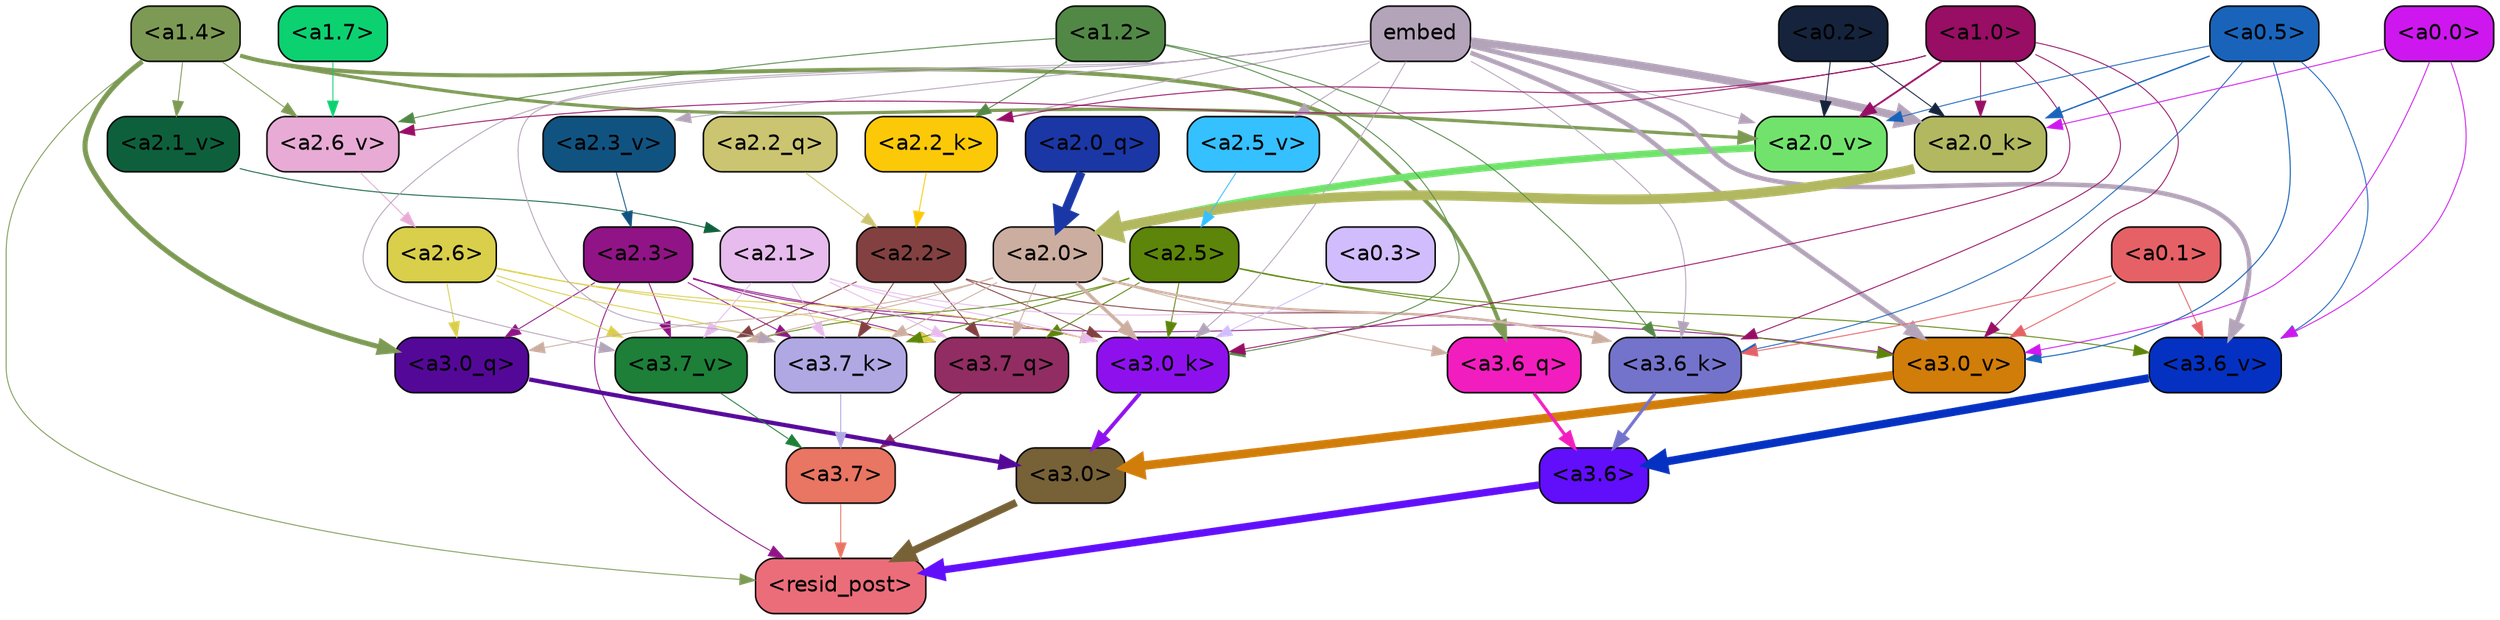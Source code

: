 strict digraph "" {
	graph [bgcolor=transparent,
		layout=dot,
		overlap=false,
		splines=true
	];
	"<a3.7>"	[color=black,
		fillcolor="#e97563",
		fontname=Helvetica,
		shape=box,
		style="filled, rounded"];
	"<resid_post>"	[color=black,
		fillcolor="#eb6d7a",
		fontname=Helvetica,
		shape=box,
		style="filled, rounded"];
	"<a3.7>" -> "<resid_post>"	[color="#e97563",
		penwidth=0.6];
	"<a3.6>"	[color=black,
		fillcolor="#610efb",
		fontname=Helvetica,
		shape=box,
		style="filled, rounded"];
	"<a3.6>" -> "<resid_post>"	[color="#610efb",
		penwidth=4.753257989883423];
	"<a3.0>"	[color=black,
		fillcolor="#776137",
		fontname=Helvetica,
		shape=box,
		style="filled, rounded"];
	"<a3.0>" -> "<resid_post>"	[color="#776137",
		penwidth=4.90053927898407];
	"<a2.3>"	[color=black,
		fillcolor="#901486",
		fontname=Helvetica,
		shape=box,
		style="filled, rounded"];
	"<a2.3>" -> "<resid_post>"	[color="#901486",
		penwidth=0.6];
	"<a3.7_q>"	[color=black,
		fillcolor="#912d62",
		fontname=Helvetica,
		shape=box,
		style="filled, rounded"];
	"<a2.3>" -> "<a3.7_q>"	[color="#901486",
		penwidth=0.6];
	"<a3.0_q>"	[color=black,
		fillcolor="#540898",
		fontname=Helvetica,
		shape=box,
		style="filled, rounded"];
	"<a2.3>" -> "<a3.0_q>"	[color="#901486",
		penwidth=0.6];
	"<a3.7_k>"	[color=black,
		fillcolor="#b0a8e3",
		fontname=Helvetica,
		shape=box,
		style="filled, rounded"];
	"<a2.3>" -> "<a3.7_k>"	[color="#901486",
		penwidth=0.6];
	"<a3.0_k>"	[color=black,
		fillcolor="#8e11ed",
		fontname=Helvetica,
		shape=box,
		style="filled, rounded"];
	"<a2.3>" -> "<a3.0_k>"	[color="#901486",
		penwidth=0.6];
	"<a3.7_v>"	[color=black,
		fillcolor="#1d7f38",
		fontname=Helvetica,
		shape=box,
		style="filled, rounded"];
	"<a2.3>" -> "<a3.7_v>"	[color="#901486",
		penwidth=0.6];
	"<a3.0_v>"	[color=black,
		fillcolor="#d17d0a",
		fontname=Helvetica,
		shape=box,
		style="filled, rounded"];
	"<a2.3>" -> "<a3.0_v>"	[color="#901486",
		penwidth=0.6];
	"<a1.4>"	[color=black,
		fillcolor="#7d9a54",
		fontname=Helvetica,
		shape=box,
		style="filled, rounded"];
	"<a1.4>" -> "<resid_post>"	[color="#7d9a54",
		penwidth=0.6];
	"<a3.6_q>"	[color=black,
		fillcolor="#f21dbe",
		fontname=Helvetica,
		shape=box,
		style="filled, rounded"];
	"<a1.4>" -> "<a3.6_q>"	[color="#7d9a54",
		penwidth=2.6043437719345093];
	"<a1.4>" -> "<a3.0_q>"	[color="#7d9a54",
		penwidth=3.2779015004634857];
	"<a2.6_v>"	[color=black,
		fillcolor="#e8abd5",
		fontname=Helvetica,
		shape=box,
		style="filled, rounded"];
	"<a1.4>" -> "<a2.6_v>"	[color="#7d9a54",
		penwidth=0.6];
	"<a2.1_v>"	[color=black,
		fillcolor="#0e603d",
		fontname=Helvetica,
		shape=box,
		style="filled, rounded"];
	"<a1.4>" -> "<a2.1_v>"	[color="#7d9a54",
		penwidth=0.6];
	"<a2.0_v>"	[color=black,
		fillcolor="#71e36c",
		fontname=Helvetica,
		shape=box,
		style="filled, rounded"];
	"<a1.4>" -> "<a2.0_v>"	[color="#7d9a54",
		penwidth=2.089712530374527];
	"<a3.7_q>" -> "<a3.7>"	[color="#912d62",
		penwidth=0.6];
	"<a3.6_q>" -> "<a3.6>"	[color="#f21dbe",
		penwidth=2.091020345687866];
	"<a3.0_q>" -> "<a3.0>"	[color="#540898",
		penwidth=2.7421876192092896];
	"<a3.7_k>" -> "<a3.7>"	[color="#b0a8e3",
		penwidth=0.6];
	"<a3.6_k>"	[color=black,
		fillcolor="#7473cc",
		fontname=Helvetica,
		shape=box,
		style="filled, rounded"];
	"<a3.6_k>" -> "<a3.6>"	[color="#7473cc",
		penwidth=2.048597991466522];
	"<a3.0_k>" -> "<a3.0>"	[color="#8e11ed",
		penwidth=2.476402521133423];
	"<a3.7_v>" -> "<a3.7>"	[color="#1d7f38",
		penwidth=0.6];
	"<a3.6_v>"	[color=black,
		fillcolor="#0531c2",
		fontname=Helvetica,
		shape=box,
		style="filled, rounded"];
	"<a3.6_v>" -> "<a3.6>"	[color="#0531c2",
		penwidth=5.2550448179244995];
	"<a3.0_v>" -> "<a3.0>"	[color="#d17d0a",
		penwidth=5.652270674705505];
	"<a2.6>"	[color=black,
		fillcolor="#dacf4a",
		fontname=Helvetica,
		shape=box,
		style="filled, rounded"];
	"<a2.6>" -> "<a3.7_q>"	[color="#dacf4a",
		penwidth=0.6];
	"<a2.6>" -> "<a3.0_q>"	[color="#dacf4a",
		penwidth=0.6];
	"<a2.6>" -> "<a3.7_k>"	[color="#dacf4a",
		penwidth=0.6];
	"<a2.6>" -> "<a3.0_k>"	[color="#dacf4a",
		penwidth=0.6];
	"<a2.6>" -> "<a3.7_v>"	[color="#dacf4a",
		penwidth=0.6];
	"<a2.5>"	[color=black,
		fillcolor="#5c8509",
		fontname=Helvetica,
		shape=box,
		style="filled, rounded"];
	"<a2.5>" -> "<a3.7_q>"	[color="#5c8509",
		penwidth=0.6];
	"<a2.5>" -> "<a3.7_k>"	[color="#5c8509",
		penwidth=0.6];
	"<a2.5>" -> "<a3.0_k>"	[color="#5c8509",
		penwidth=0.6];
	"<a2.5>" -> "<a3.7_v>"	[color="#5c8509",
		penwidth=0.6];
	"<a2.5>" -> "<a3.6_v>"	[color="#5c8509",
		penwidth=0.6];
	"<a2.5>" -> "<a3.0_v>"	[color="#5c8509",
		penwidth=0.6];
	"<a2.2>"	[color=black,
		fillcolor="#824140",
		fontname=Helvetica,
		shape=box,
		style="filled, rounded"];
	"<a2.2>" -> "<a3.7_q>"	[color="#824140",
		penwidth=0.6];
	"<a2.2>" -> "<a3.7_k>"	[color="#824140",
		penwidth=0.6];
	"<a2.2>" -> "<a3.6_k>"	[color="#824140",
		penwidth=0.6];
	"<a2.2>" -> "<a3.0_k>"	[color="#824140",
		penwidth=0.6];
	"<a2.2>" -> "<a3.7_v>"	[color="#824140",
		penwidth=0.6];
	"<a2.1>"	[color=black,
		fillcolor="#e7bbed",
		fontname=Helvetica,
		shape=box,
		style="filled, rounded"];
	"<a2.1>" -> "<a3.7_q>"	[color="#e7bbed",
		penwidth=0.6];
	"<a2.1>" -> "<a3.7_k>"	[color="#e7bbed",
		penwidth=0.6];
	"<a2.1>" -> "<a3.6_k>"	[color="#e7bbed",
		penwidth=0.6];
	"<a2.1>" -> "<a3.0_k>"	[color="#e7bbed",
		penwidth=0.6];
	"<a2.1>" -> "<a3.7_v>"	[color="#e7bbed",
		penwidth=0.6];
	"<a2.0>"	[color=black,
		fillcolor="#ccaea0",
		fontname=Helvetica,
		shape=box,
		style="filled, rounded"];
	"<a2.0>" -> "<a3.7_q>"	[color="#ccaea0",
		penwidth=0.6];
	"<a2.0>" -> "<a3.6_q>"	[color="#ccaea0",
		penwidth=0.6];
	"<a2.0>" -> "<a3.0_q>"	[color="#ccaea0",
		penwidth=0.6];
	"<a2.0>" -> "<a3.7_k>"	[color="#ccaea0",
		penwidth=0.6];
	"<a2.0>" -> "<a3.6_k>"	[color="#ccaea0",
		penwidth=1.5290023684501648];
	"<a2.0>" -> "<a3.0_k>"	[color="#ccaea0",
		penwidth=2.2551413774490356];
	"<a2.0>" -> "<a3.7_v>"	[color="#ccaea0",
		penwidth=0.6];
	embed	[color=black,
		fillcolor="#b4a4ba",
		fontname=Helvetica,
		shape=box,
		style="filled, rounded"];
	embed -> "<a3.7_k>"	[color="#b4a4ba",
		penwidth=0.6];
	embed -> "<a3.6_k>"	[color="#b4a4ba",
		penwidth=0.6];
	embed -> "<a3.0_k>"	[color="#b4a4ba",
		penwidth=0.6];
	embed -> "<a3.7_v>"	[color="#b4a4ba",
		penwidth=0.6];
	embed -> "<a3.6_v>"	[color="#b4a4ba",
		penwidth=2.9556376338005066];
	embed -> "<a3.0_v>"	[color="#b4a4ba",
		penwidth=2.972973108291626];
	"<a2.2_k>"	[color=black,
		fillcolor="#fcc908",
		fontname=Helvetica,
		shape=box,
		style="filled, rounded"];
	embed -> "<a2.2_k>"	[color="#b4a4ba",
		penwidth=0.6];
	"<a2.0_k>"	[color=black,
		fillcolor="#b1b860",
		fontname=Helvetica,
		shape=box,
		style="filled, rounded"];
	embed -> "<a2.0_k>"	[color="#b4a4ba",
		penwidth=5.233989953994751];
	"<a2.5_v>"	[color=black,
		fillcolor="#35c0ff",
		fontname=Helvetica,
		shape=box,
		style="filled, rounded"];
	embed -> "<a2.5_v>"	[color="#b4a4ba",
		penwidth=0.6];
	"<a2.3_v>"	[color=black,
		fillcolor="#115380",
		fontname=Helvetica,
		shape=box,
		style="filled, rounded"];
	embed -> "<a2.3_v>"	[color="#b4a4ba",
		penwidth=0.6];
	embed -> "<a2.0_v>"	[color="#b4a4ba",
		penwidth=0.6];
	"<a1.2>"	[color=black,
		fillcolor="#528846",
		fontname=Helvetica,
		shape=box,
		style="filled, rounded"];
	"<a1.2>" -> "<a3.6_k>"	[color="#528846",
		penwidth=0.6];
	"<a1.2>" -> "<a3.0_k>"	[color="#528846",
		penwidth=0.6];
	"<a1.2>" -> "<a2.2_k>"	[color="#528846",
		penwidth=0.6];
	"<a1.2>" -> "<a2.6_v>"	[color="#528846",
		penwidth=0.6];
	"<a1.0>"	[color=black,
		fillcolor="#970e64",
		fontname=Helvetica,
		shape=box,
		style="filled, rounded"];
	"<a1.0>" -> "<a3.6_k>"	[color="#970e64",
		penwidth=0.6];
	"<a1.0>" -> "<a3.0_k>"	[color="#970e64",
		penwidth=0.6];
	"<a1.0>" -> "<a3.0_v>"	[color="#970e64",
		penwidth=0.6];
	"<a1.0>" -> "<a2.2_k>"	[color="#970e64",
		penwidth=0.6];
	"<a1.0>" -> "<a2.0_k>"	[color="#970e64",
		penwidth=0.6];
	"<a1.0>" -> "<a2.6_v>"	[color="#970e64",
		penwidth=0.6];
	"<a1.0>" -> "<a2.0_v>"	[color="#970e64",
		penwidth=1.1915444135665894];
	"<a0.5>"	[color=black,
		fillcolor="#1964ba",
		fontname=Helvetica,
		shape=box,
		style="filled, rounded"];
	"<a0.5>" -> "<a3.6_k>"	[color="#1964ba",
		penwidth=0.6];
	"<a0.5>" -> "<a3.6_v>"	[color="#1964ba",
		penwidth=0.6];
	"<a0.5>" -> "<a3.0_v>"	[color="#1964ba",
		penwidth=0.6790935099124908];
	"<a0.5>" -> "<a2.0_k>"	[color="#1964ba",
		penwidth=0.8868831396102905];
	"<a0.5>" -> "<a2.0_v>"	[color="#1964ba",
		penwidth=0.6];
	"<a0.1>"	[color=black,
		fillcolor="#e66166",
		fontname=Helvetica,
		shape=box,
		style="filled, rounded"];
	"<a0.1>" -> "<a3.6_k>"	[color="#e66166",
		penwidth=0.6];
	"<a0.1>" -> "<a3.6_v>"	[color="#e66166",
		penwidth=0.6];
	"<a0.1>" -> "<a3.0_v>"	[color="#e66166",
		penwidth=0.6];
	"<a0.3>"	[color=black,
		fillcolor="#d1bdfd",
		fontname=Helvetica,
		shape=box,
		style="filled, rounded"];
	"<a0.3>" -> "<a3.0_k>"	[color="#d1bdfd",
		penwidth=0.6];
	"<a0.0>"	[color=black,
		fillcolor="#cd17ee",
		fontname=Helvetica,
		shape=box,
		style="filled, rounded"];
	"<a0.0>" -> "<a3.6_v>"	[color="#cd17ee",
		penwidth=0.6];
	"<a0.0>" -> "<a3.0_v>"	[color="#cd17ee",
		penwidth=0.6];
	"<a0.0>" -> "<a2.0_k>"	[color="#cd17ee",
		penwidth=0.6];
	"<a2.2_q>"	[color=black,
		fillcolor="#cbc571",
		fontname=Helvetica,
		shape=box,
		style="filled, rounded"];
	"<a2.2_q>" -> "<a2.2>"	[color="#cbc571",
		penwidth=0.6];
	"<a2.0_q>"	[color=black,
		fillcolor="#1a37a5",
		fontname=Helvetica,
		shape=box,
		style="filled, rounded"];
	"<a2.0_q>" -> "<a2.0>"	[color="#1a37a5",
		penwidth=5.6763341426849365];
	"<a2.2_k>" -> "<a2.2>"	[color="#fcc908",
		penwidth=0.6];
	"<a2.0_k>" -> "<a2.0>"	[color="#b1b860",
		penwidth=6.450865745544434];
	"<a2.6_v>" -> "<a2.6>"	[color="#e8abd5",
		penwidth=0.6];
	"<a2.5_v>" -> "<a2.5>"	[color="#35c0ff",
		penwidth=0.6];
	"<a2.3_v>" -> "<a2.3>"	[color="#115380",
		penwidth=0.6];
	"<a2.1_v>" -> "<a2.1>"	[color="#0e603d",
		penwidth=0.6];
	"<a2.0_v>" -> "<a2.0>"	[color="#71e36c",
		penwidth=4.569358706474304];
	"<a0.2>"	[color=black,
		fillcolor="#15243c",
		fontname=Helvetica,
		shape=box,
		style="filled, rounded"];
	"<a0.2>" -> "<a2.0_k>"	[color="#15243c",
		penwidth=0.6];
	"<a0.2>" -> "<a2.0_v>"	[color="#15243c",
		penwidth=0.6];
	"<a1.7>"	[color=black,
		fillcolor="#0cd171",
		fontname=Helvetica,
		shape=box,
		style="filled, rounded"];
	"<a1.7>" -> "<a2.6_v>"	[color="#0cd171",
		penwidth=0.6];
}
